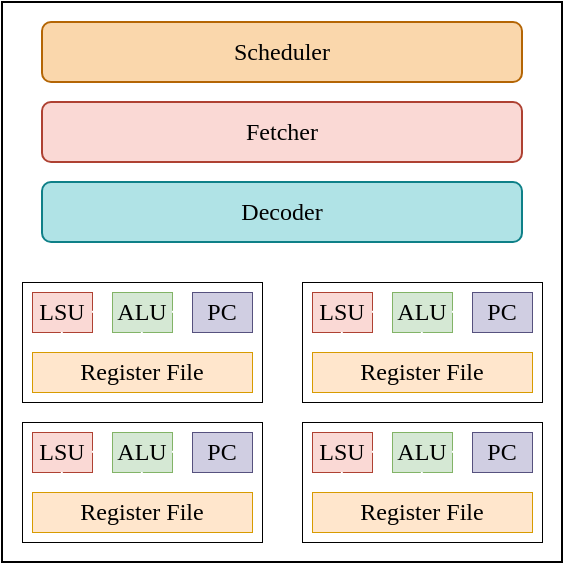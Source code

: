<mxfile>
    <diagram id="Tu6ReNi1Lv_SqtANjlML" name="Page-1">
        <mxGraphModel dx="548" dy="376" grid="1" gridSize="10" guides="1" tooltips="1" connect="1" arrows="1" fold="1" page="1" pageScale="1" pageWidth="850" pageHeight="1100" background="#ffffff" math="0" shadow="0">
            <root>
                <mxCell id="0"/>
                <mxCell id="1" parent="0"/>
                <mxCell id="2" value="Scheduler" style="rounded=1;whiteSpace=wrap;html=1;fillColor=#fad7ac;strokeColor=#b46504;fontColor=#000000;fontFamily=Tahoma;" vertex="1" parent="1">
                    <mxGeometry x="280" y="160" width="240" height="30" as="geometry"/>
                </mxCell>
                <mxCell id="3" value="Fetcher" style="rounded=1;whiteSpace=wrap;html=1;fillColor=#fad9d5;strokeColor=#ae4132;fontColor=#000000;fontFamily=Tahoma;" vertex="1" parent="1">
                    <mxGeometry x="280" y="200" width="240" height="30" as="geometry"/>
                </mxCell>
                <mxCell id="4" value="Decoder" style="rounded=1;whiteSpace=wrap;html=1;fillColor=#b0e3e6;strokeColor=#0e8088;fontColor=#000000;fontFamily=Tahoma;" vertex="1" parent="1">
                    <mxGeometry x="280" y="240" width="240" height="30" as="geometry"/>
                </mxCell>
                <mxCell id="17" value="" style="group;fontColor=#FFFFFF;" vertex="1" connectable="0" parent="1">
                    <mxGeometry x="270" y="290" width="120" height="60" as="geometry"/>
                </mxCell>
                <mxCell id="6" value="" style="rounded=0;whiteSpace=wrap;html=1;fontFamily=Tahoma;fontColor=#000000;fillColor=none;strokeWidth=0.5;strokeColor=#000000;" vertex="1" parent="17">
                    <mxGeometry width="120" height="60" as="geometry"/>
                </mxCell>
                <mxCell id="7" value="LSU" style="rounded=0;whiteSpace=wrap;html=1;strokeWidth=0.5;fontFamily=Tahoma;fillColor=#fad9d5;strokeColor=#ae4132;fontColor=#000000;" vertex="1" parent="17">
                    <mxGeometry x="5" y="5" width="30" height="20" as="geometry"/>
                </mxCell>
                <mxCell id="11" value="Register File" style="rounded=0;whiteSpace=wrap;html=1;strokeWidth=0.5;fontFamily=Tahoma;fillColor=#ffe6cc;strokeColor=#d79b00;fontColor=#000000;" vertex="1" parent="17">
                    <mxGeometry x="5" y="35" width="110" height="20" as="geometry"/>
                </mxCell>
                <mxCell id="23" value="" style="group" vertex="1" connectable="0" parent="17">
                    <mxGeometry x="19.91" y="5" width="95.09" height="30" as="geometry"/>
                </mxCell>
                <mxCell id="8" value="ALU" style="rounded=0;whiteSpace=wrap;html=1;strokeWidth=0.5;fontFamily=Tahoma;fillColor=#d5e8d4;strokeColor=#82b366;fontColor=#000000;" vertex="1" parent="23">
                    <mxGeometry x="25.09" width="30" height="20" as="geometry"/>
                </mxCell>
                <mxCell id="9" value="PC" style="rounded=0;whiteSpace=wrap;html=1;strokeWidth=0.5;fontFamily=Tahoma;fillColor=#d0cee2;strokeColor=#56517e;fontColor=#000000;" vertex="1" parent="23">
                    <mxGeometry x="65.09" width="30" height="20" as="geometry"/>
                </mxCell>
                <mxCell id="19" value="" style="endArrow=none;html=1;strokeColor=#FFFFFF;fontFamily=Tahoma;fontColor=#000000;" edge="1" parent="23">
                    <mxGeometry width="50" height="50" relative="1" as="geometry">
                        <mxPoint y="30" as="sourcePoint"/>
                        <mxPoint y="20" as="targetPoint"/>
                    </mxGeometry>
                </mxCell>
                <mxCell id="20" value="" style="endArrow=none;html=1;strokeColor=#FFFFFF;fontFamily=Tahoma;fontColor=#000000;" edge="1" parent="23">
                    <mxGeometry width="50" height="50" relative="1" as="geometry">
                        <mxPoint x="40" y="30" as="sourcePoint"/>
                        <mxPoint x="40" y="20" as="targetPoint"/>
                    </mxGeometry>
                </mxCell>
                <mxCell id="21" value="" style="endArrow=none;html=1;strokeColor=#FFFFFF;fontFamily=Tahoma;fontColor=#000000;" edge="1" parent="23">
                    <mxGeometry width="50" height="50" relative="1" as="geometry">
                        <mxPoint x="25.09" y="9.9" as="sourcePoint"/>
                        <mxPoint x="15.09" y="9.9" as="targetPoint"/>
                    </mxGeometry>
                </mxCell>
                <mxCell id="22" value="" style="endArrow=none;html=1;strokeColor=#FFFFFF;fontFamily=Tahoma;fontColor=#000000;" edge="1" parent="23">
                    <mxGeometry width="50" height="50" relative="1" as="geometry">
                        <mxPoint x="65.09" y="9.9" as="sourcePoint"/>
                        <mxPoint x="55.09" y="9.9" as="targetPoint"/>
                    </mxGeometry>
                </mxCell>
                <mxCell id="92" value="" style="group;fontColor=#FFFFFF;" vertex="1" connectable="0" parent="1">
                    <mxGeometry x="410" y="290" width="140" height="140" as="geometry"/>
                </mxCell>
                <mxCell id="93" value="" style="rounded=0;whiteSpace=wrap;html=1;fontFamily=Tahoma;fontColor=#000000;fillColor=none;strokeWidth=0.5;strokeColor=#000000;" vertex="1" parent="92">
                    <mxGeometry width="120" height="60" as="geometry"/>
                </mxCell>
                <mxCell id="94" value="LSU" style="rounded=0;whiteSpace=wrap;html=1;strokeWidth=0.5;fontFamily=Tahoma;fillColor=#fad9d5;strokeColor=#ae4132;fontColor=#000000;" vertex="1" parent="92">
                    <mxGeometry x="5" y="5" width="30" height="20" as="geometry"/>
                </mxCell>
                <mxCell id="95" value="Register File" style="rounded=0;whiteSpace=wrap;html=1;strokeWidth=0.5;fontFamily=Tahoma;fillColor=#ffe6cc;strokeColor=#d79b00;fontColor=#000000;" vertex="1" parent="92">
                    <mxGeometry x="5" y="35" width="110" height="20" as="geometry"/>
                </mxCell>
                <mxCell id="96" value="" style="group" vertex="1" connectable="0" parent="92">
                    <mxGeometry x="19.91" y="5" width="120.09" height="135" as="geometry"/>
                </mxCell>
                <mxCell id="97" value="ALU" style="rounded=0;whiteSpace=wrap;html=1;strokeWidth=0.5;fontFamily=Tahoma;fillColor=#d5e8d4;strokeColor=#82b366;fontColor=#000000;" vertex="1" parent="96">
                    <mxGeometry x="25.09" width="30" height="20" as="geometry"/>
                </mxCell>
                <mxCell id="98" value="PC" style="rounded=0;whiteSpace=wrap;html=1;strokeWidth=0.5;fontFamily=Tahoma;fillColor=#d0cee2;strokeColor=#56517e;fontColor=#000000;" vertex="1" parent="96">
                    <mxGeometry x="65.09" width="30" height="20" as="geometry"/>
                </mxCell>
                <mxCell id="99" value="" style="endArrow=none;html=1;strokeColor=#FFFFFF;fontFamily=Tahoma;fontColor=#000000;" edge="1" parent="96">
                    <mxGeometry width="50" height="50" relative="1" as="geometry">
                        <mxPoint y="30" as="sourcePoint"/>
                        <mxPoint y="20" as="targetPoint"/>
                    </mxGeometry>
                </mxCell>
                <mxCell id="100" value="" style="endArrow=none;html=1;strokeColor=#FFFFFF;fontFamily=Tahoma;fontColor=#000000;" edge="1" parent="96">
                    <mxGeometry width="50" height="50" relative="1" as="geometry">
                        <mxPoint x="40" y="30" as="sourcePoint"/>
                        <mxPoint x="40" y="20" as="targetPoint"/>
                    </mxGeometry>
                </mxCell>
                <mxCell id="101" value="" style="endArrow=none;html=1;strokeColor=#FFFFFF;fontFamily=Tahoma;fontColor=#000000;" edge="1" parent="96">
                    <mxGeometry width="50" height="50" relative="1" as="geometry">
                        <mxPoint x="25.09" y="9.9" as="sourcePoint"/>
                        <mxPoint x="15.09" y="9.9" as="targetPoint"/>
                    </mxGeometry>
                </mxCell>
                <mxCell id="102" value="" style="endArrow=none;html=1;strokeColor=#FFFFFF;fontFamily=Tahoma;fontColor=#000000;" edge="1" parent="96">
                    <mxGeometry width="50" height="50" relative="1" as="geometry">
                        <mxPoint x="65.09" y="9.9" as="sourcePoint"/>
                        <mxPoint x="55.09" y="9.9" as="targetPoint"/>
                    </mxGeometry>
                </mxCell>
                <mxCell id="91" value="" style="rounded=0;whiteSpace=wrap;html=1;fillColor=none;strokeColor=#000000;" vertex="1" parent="92">
                    <mxGeometry x="-150" y="-140" width="280" height="280" as="geometry"/>
                </mxCell>
                <mxCell id="104" value="" style="group;fontColor=#FFFFFF;" vertex="1" connectable="0" parent="1">
                    <mxGeometry x="410" y="360" width="120" height="60" as="geometry"/>
                </mxCell>
                <mxCell id="105" value="" style="rounded=0;whiteSpace=wrap;html=1;fontFamily=Tahoma;fontColor=#000000;fillColor=none;strokeWidth=0.5;strokeColor=#000000;" vertex="1" parent="104">
                    <mxGeometry width="120" height="60" as="geometry"/>
                </mxCell>
                <mxCell id="106" value="LSU" style="rounded=0;whiteSpace=wrap;html=1;strokeWidth=0.5;fontFamily=Tahoma;fillColor=#fad9d5;strokeColor=#ae4132;fontColor=#000000;" vertex="1" parent="104">
                    <mxGeometry x="5" y="5" width="30" height="20" as="geometry"/>
                </mxCell>
                <mxCell id="107" value="Register File" style="rounded=0;whiteSpace=wrap;html=1;strokeWidth=0.5;fontFamily=Tahoma;fillColor=#ffe6cc;strokeColor=#d79b00;fontColor=#000000;" vertex="1" parent="104">
                    <mxGeometry x="5" y="35" width="110" height="20" as="geometry"/>
                </mxCell>
                <mxCell id="108" value="" style="group" vertex="1" connectable="0" parent="104">
                    <mxGeometry x="19.91" y="5" width="95.09" height="30" as="geometry"/>
                </mxCell>
                <mxCell id="109" value="ALU" style="rounded=0;whiteSpace=wrap;html=1;strokeWidth=0.5;fontFamily=Tahoma;fillColor=#d5e8d4;strokeColor=#82b366;fontColor=#000000;" vertex="1" parent="108">
                    <mxGeometry x="25.09" width="30" height="20" as="geometry"/>
                </mxCell>
                <mxCell id="110" value="PC" style="rounded=0;whiteSpace=wrap;html=1;strokeWidth=0.5;fontFamily=Tahoma;fillColor=#d0cee2;strokeColor=#56517e;fontColor=#000000;" vertex="1" parent="108">
                    <mxGeometry x="65.09" width="30" height="20" as="geometry"/>
                </mxCell>
                <mxCell id="111" value="" style="endArrow=none;html=1;strokeColor=#FFFFFF;fontFamily=Tahoma;fontColor=#000000;" edge="1" parent="108">
                    <mxGeometry width="50" height="50" relative="1" as="geometry">
                        <mxPoint y="30" as="sourcePoint"/>
                        <mxPoint y="20" as="targetPoint"/>
                    </mxGeometry>
                </mxCell>
                <mxCell id="112" value="" style="endArrow=none;html=1;strokeColor=#FFFFFF;fontFamily=Tahoma;fontColor=#000000;" edge="1" parent="108">
                    <mxGeometry width="50" height="50" relative="1" as="geometry">
                        <mxPoint x="40" y="30" as="sourcePoint"/>
                        <mxPoint x="40" y="20" as="targetPoint"/>
                    </mxGeometry>
                </mxCell>
                <mxCell id="113" value="" style="endArrow=none;html=1;strokeColor=#FFFFFF;fontFamily=Tahoma;fontColor=#000000;" edge="1" parent="108">
                    <mxGeometry width="50" height="50" relative="1" as="geometry">
                        <mxPoint x="25.09" y="9.9" as="sourcePoint"/>
                        <mxPoint x="15.09" y="9.9" as="targetPoint"/>
                    </mxGeometry>
                </mxCell>
                <mxCell id="114" value="" style="endArrow=none;html=1;strokeColor=#FFFFFF;fontFamily=Tahoma;fontColor=#000000;" edge="1" parent="108">
                    <mxGeometry width="50" height="50" relative="1" as="geometry">
                        <mxPoint x="65.09" y="9.9" as="sourcePoint"/>
                        <mxPoint x="55.09" y="9.9" as="targetPoint"/>
                    </mxGeometry>
                </mxCell>
                <mxCell id="115" value="" style="group;fontColor=#FFFFFF;" vertex="1" connectable="0" parent="1">
                    <mxGeometry x="270" y="360" width="120" height="60" as="geometry"/>
                </mxCell>
                <mxCell id="116" value="" style="rounded=0;whiteSpace=wrap;html=1;fontFamily=Tahoma;fontColor=#000000;fillColor=none;strokeWidth=0.5;strokeColor=#000000;" vertex="1" parent="115">
                    <mxGeometry width="120" height="60" as="geometry"/>
                </mxCell>
                <mxCell id="117" value="LSU" style="rounded=0;whiteSpace=wrap;html=1;strokeWidth=0.5;fontFamily=Tahoma;fillColor=#fad9d5;strokeColor=#ae4132;fontColor=#000000;" vertex="1" parent="115">
                    <mxGeometry x="5" y="5" width="30" height="20" as="geometry"/>
                </mxCell>
                <mxCell id="118" value="Register File" style="rounded=0;whiteSpace=wrap;html=1;strokeWidth=0.5;fontFamily=Tahoma;fillColor=#ffe6cc;strokeColor=#d79b00;fontColor=#000000;" vertex="1" parent="115">
                    <mxGeometry x="5" y="35" width="110" height="20" as="geometry"/>
                </mxCell>
                <mxCell id="119" value="" style="group" vertex="1" connectable="0" parent="115">
                    <mxGeometry x="19.91" y="5" width="95.09" height="30" as="geometry"/>
                </mxCell>
                <mxCell id="120" value="ALU" style="rounded=0;whiteSpace=wrap;html=1;strokeWidth=0.5;fontFamily=Tahoma;fillColor=#d5e8d4;strokeColor=#82b366;fontColor=#000000;" vertex="1" parent="119">
                    <mxGeometry x="25.09" width="30" height="20" as="geometry"/>
                </mxCell>
                <mxCell id="121" value="PC" style="rounded=0;whiteSpace=wrap;html=1;strokeWidth=0.5;fontFamily=Tahoma;fillColor=#d0cee2;strokeColor=#56517e;fontColor=#000000;" vertex="1" parent="119">
                    <mxGeometry x="65.09" width="30" height="20" as="geometry"/>
                </mxCell>
                <mxCell id="122" value="" style="endArrow=none;html=1;strokeColor=#FFFFFF;fontFamily=Tahoma;fontColor=#000000;" edge="1" parent="119">
                    <mxGeometry width="50" height="50" relative="1" as="geometry">
                        <mxPoint y="30" as="sourcePoint"/>
                        <mxPoint y="20" as="targetPoint"/>
                    </mxGeometry>
                </mxCell>
                <mxCell id="123" value="" style="endArrow=none;html=1;strokeColor=#FFFFFF;fontFamily=Tahoma;fontColor=#000000;" edge="1" parent="119">
                    <mxGeometry width="50" height="50" relative="1" as="geometry">
                        <mxPoint x="40" y="30" as="sourcePoint"/>
                        <mxPoint x="40" y="20" as="targetPoint"/>
                    </mxGeometry>
                </mxCell>
                <mxCell id="124" value="" style="endArrow=none;html=1;strokeColor=#FFFFFF;fontFamily=Tahoma;fontColor=#000000;" edge="1" parent="119">
                    <mxGeometry width="50" height="50" relative="1" as="geometry">
                        <mxPoint x="25.09" y="9.9" as="sourcePoint"/>
                        <mxPoint x="15.09" y="9.9" as="targetPoint"/>
                    </mxGeometry>
                </mxCell>
                <mxCell id="125" value="" style="endArrow=none;html=1;strokeColor=#FFFFFF;fontFamily=Tahoma;fontColor=#000000;" edge="1" parent="119">
                    <mxGeometry width="50" height="50" relative="1" as="geometry">
                        <mxPoint x="65.09" y="9.9" as="sourcePoint"/>
                        <mxPoint x="55.09" y="9.9" as="targetPoint"/>
                    </mxGeometry>
                </mxCell>
            </root>
        </mxGraphModel>
    </diagram>
</mxfile>